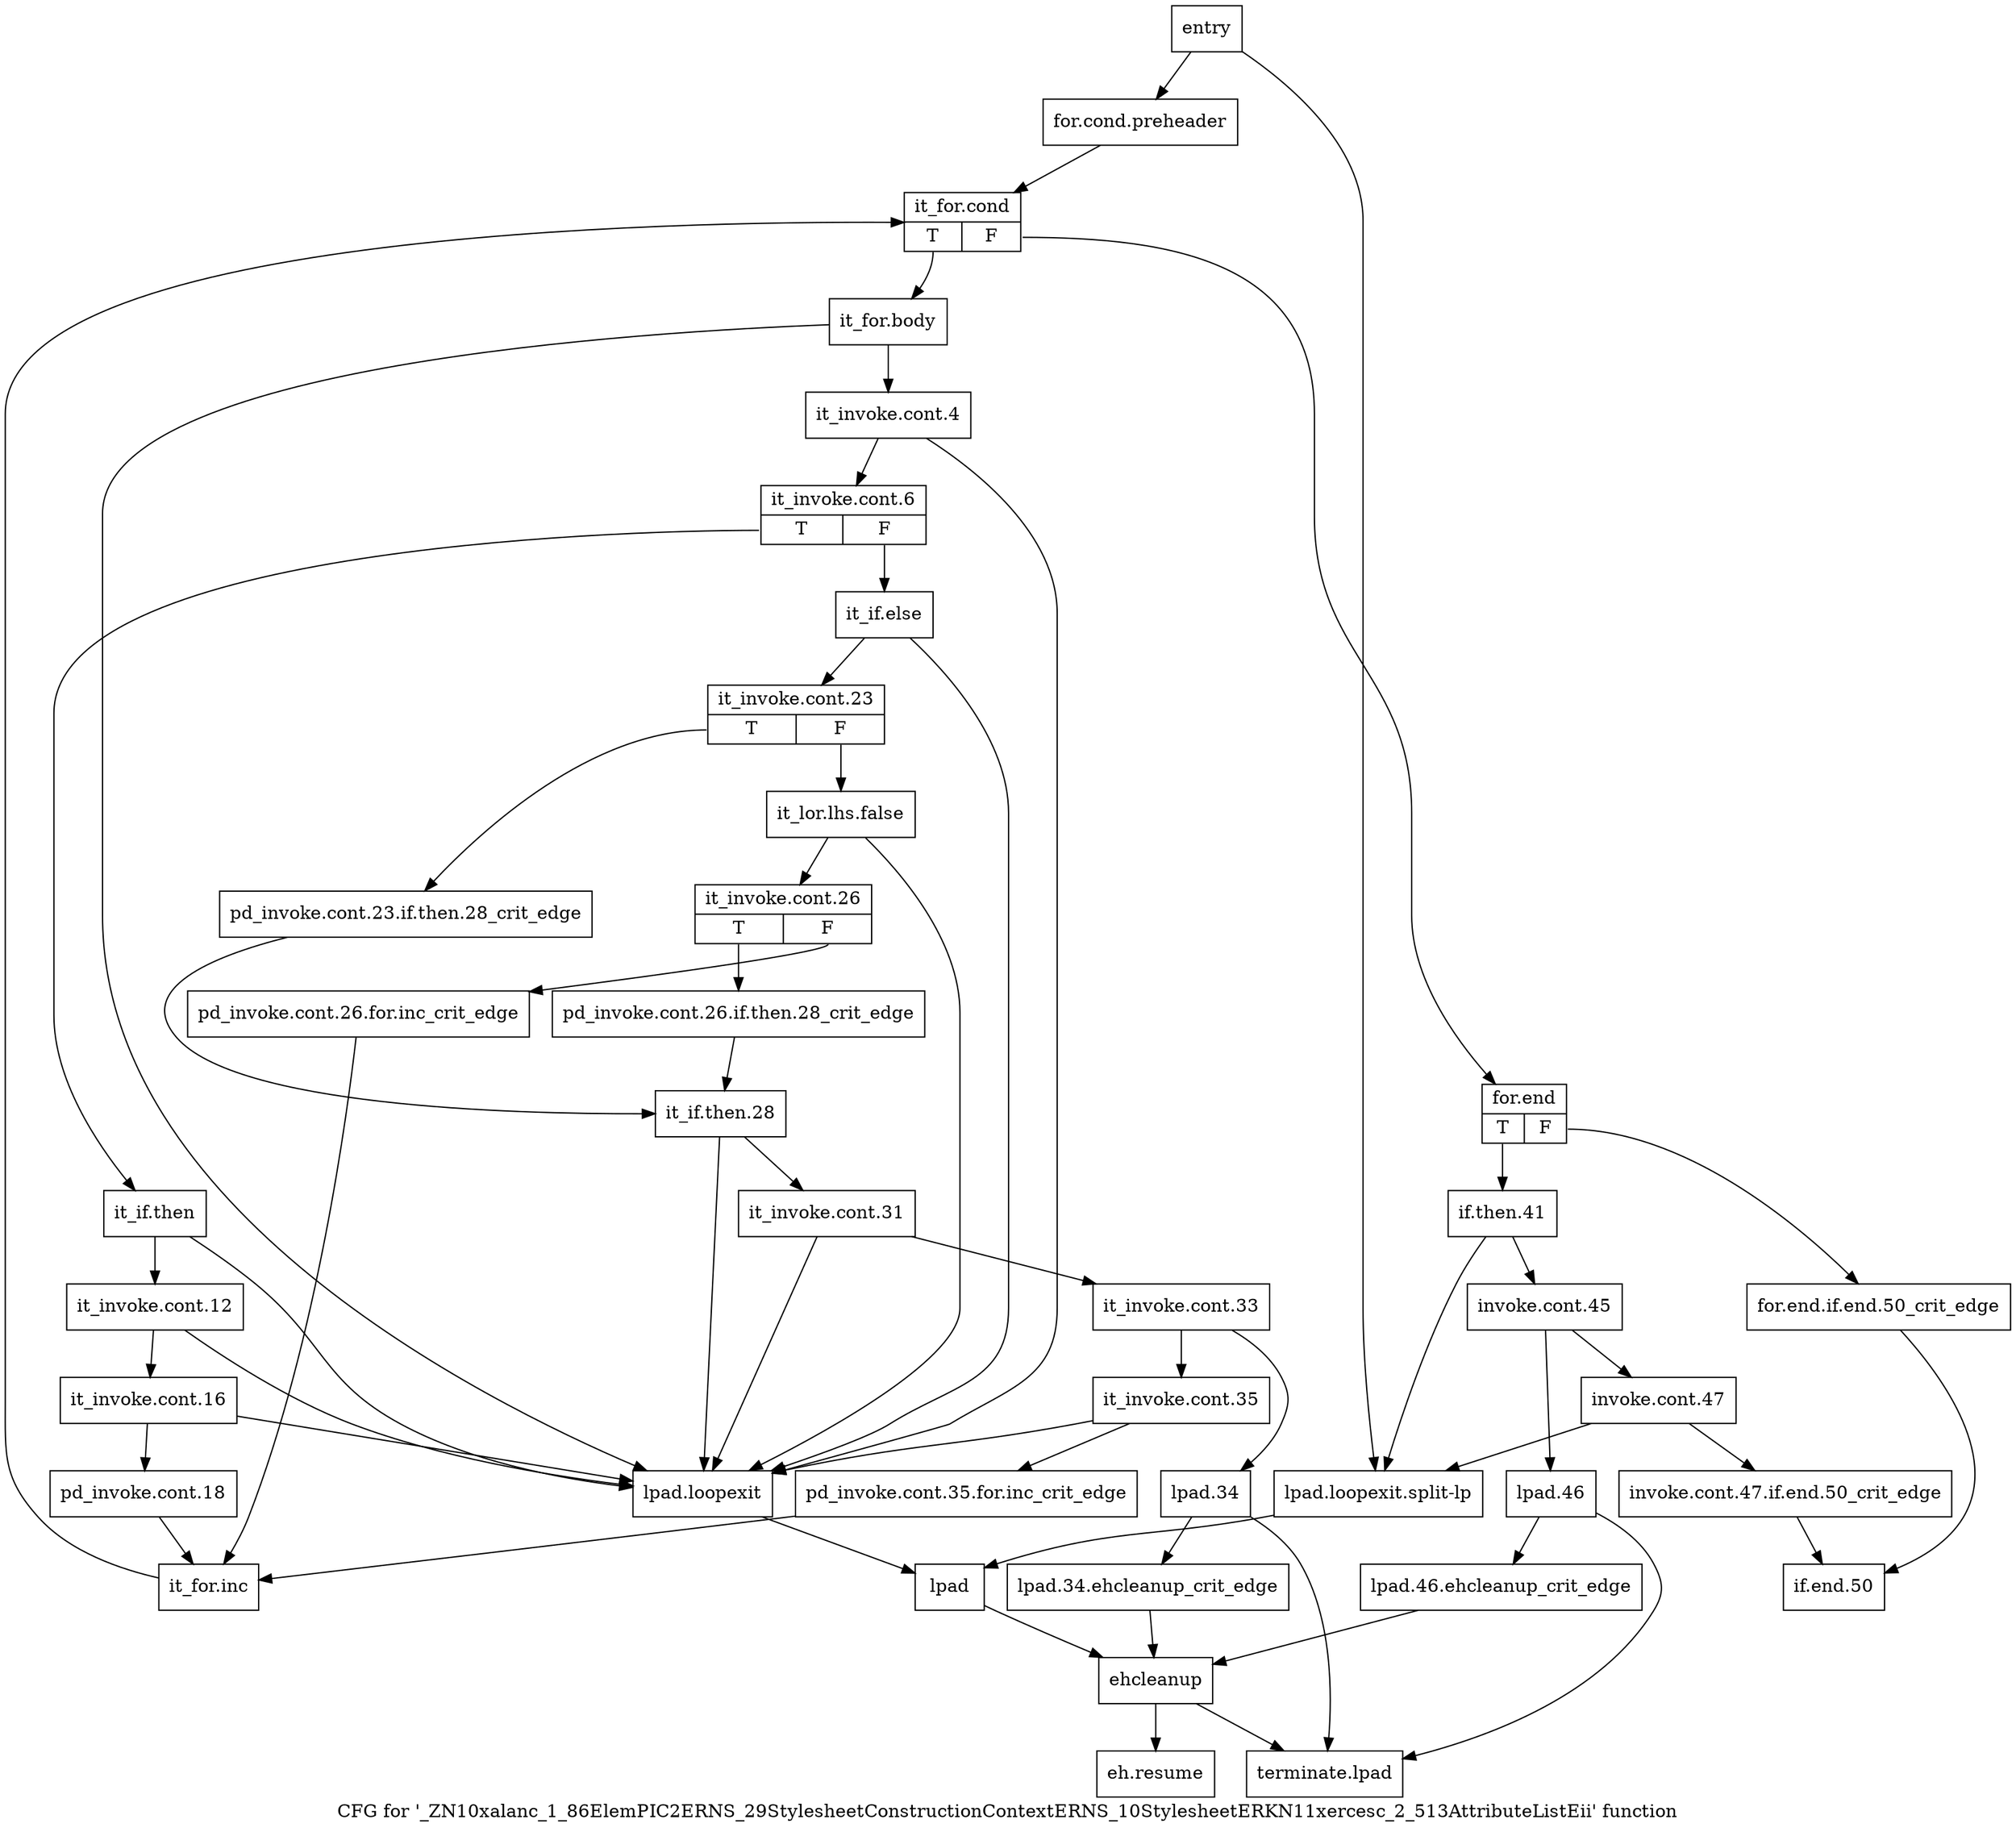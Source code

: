 digraph "CFG for '_ZN10xalanc_1_86ElemPIC2ERNS_29StylesheetConstructionContextERNS_10StylesheetERKN11xercesc_2_513AttributeListEii' function" {
	label="CFG for '_ZN10xalanc_1_86ElemPIC2ERNS_29StylesheetConstructionContextERNS_10StylesheetERKN11xercesc_2_513AttributeListEii' function";

	Node0x72e7d20 [shape=record,label="{entry}"];
	Node0x72e7d20 -> Node0x72e7d70;
	Node0x72e7d20 -> Node0x72e8090;
	Node0x72e7d70 [shape=record,label="{for.cond.preheader}"];
	Node0x72e7d70 -> Node0x72e7dc0;
	Node0x72e7dc0 [shape=record,label="{it_for.cond|{<s0>T|<s1>F}}"];
	Node0x72e7dc0:s0 -> Node0x72e7e10;
	Node0x72e7dc0:s1 -> Node0x72e85e0;
	Node0x72e7e10 [shape=record,label="{it_for.body}"];
	Node0x72e7e10 -> Node0x72e7e60;
	Node0x72e7e10 -> Node0x72e8040;
	Node0x72e7e60 [shape=record,label="{it_invoke.cont.4}"];
	Node0x72e7e60 -> Node0x72e7eb0;
	Node0x72e7e60 -> Node0x72e8040;
	Node0x72e7eb0 [shape=record,label="{it_invoke.cont.6|{<s0>T|<s1>F}}"];
	Node0x72e7eb0:s0 -> Node0x72e7f00;
	Node0x72e7eb0:s1 -> Node0x72e8130;
	Node0x72e7f00 [shape=record,label="{it_if.then}"];
	Node0x72e7f00 -> Node0x72e7f50;
	Node0x72e7f00 -> Node0x72e8040;
	Node0x72e7f50 [shape=record,label="{it_invoke.cont.12}"];
	Node0x72e7f50 -> Node0x72e7fa0;
	Node0x72e7f50 -> Node0x72e8040;
	Node0x72e7fa0 [shape=record,label="{it_invoke.cont.16}"];
	Node0x72e7fa0 -> Node0x72e7ff0;
	Node0x72e7fa0 -> Node0x72e8040;
	Node0x72e7ff0 [shape=record,label="{pd_invoke.cont.18}"];
	Node0x72e7ff0 -> Node0x72e8590;
	Node0x72e8040 [shape=record,label="{lpad.loopexit}"];
	Node0x72e8040 -> Node0x72e80e0;
	Node0x72e8090 [shape=record,label="{lpad.loopexit.split-lp}"];
	Node0x72e8090 -> Node0x72e80e0;
	Node0x72e80e0 [shape=record,label="{lpad}"];
	Node0x72e80e0 -> Node0x72e88b0;
	Node0x72e8130 [shape=record,label="{it_if.else}"];
	Node0x72e8130 -> Node0x72e8180;
	Node0x72e8130 -> Node0x72e8040;
	Node0x72e8180 [shape=record,label="{it_invoke.cont.23|{<s0>T|<s1>F}}"];
	Node0x72e8180:s0 -> Node0x72e81d0;
	Node0x72e8180:s1 -> Node0x72e8220;
	Node0x72e81d0 [shape=record,label="{pd_invoke.cont.23.if.then.28_crit_edge}"];
	Node0x72e81d0 -> Node0x72e8360;
	Node0x72e8220 [shape=record,label="{it_lor.lhs.false}"];
	Node0x72e8220 -> Node0x72e8270;
	Node0x72e8220 -> Node0x72e8040;
	Node0x72e8270 [shape=record,label="{it_invoke.cont.26|{<s0>T|<s1>F}}"];
	Node0x72e8270:s0 -> Node0x72e8310;
	Node0x72e8270:s1 -> Node0x72e82c0;
	Node0x72e82c0 [shape=record,label="{pd_invoke.cont.26.for.inc_crit_edge}"];
	Node0x72e82c0 -> Node0x72e8590;
	Node0x72e8310 [shape=record,label="{pd_invoke.cont.26.if.then.28_crit_edge}"];
	Node0x72e8310 -> Node0x72e8360;
	Node0x72e8360 [shape=record,label="{it_if.then.28}"];
	Node0x72e8360 -> Node0x72e83b0;
	Node0x72e8360 -> Node0x72e8040;
	Node0x72e83b0 [shape=record,label="{it_invoke.cont.31}"];
	Node0x72e83b0 -> Node0x72e8400;
	Node0x72e83b0 -> Node0x72e8040;
	Node0x72e8400 [shape=record,label="{it_invoke.cont.33}"];
	Node0x72e8400 -> Node0x72e8450;
	Node0x72e8400 -> Node0x72e84f0;
	Node0x72e8450 [shape=record,label="{it_invoke.cont.35}"];
	Node0x72e8450 -> Node0x72e84a0;
	Node0x72e8450 -> Node0x72e8040;
	Node0x72e84a0 [shape=record,label="{pd_invoke.cont.35.for.inc_crit_edge}"];
	Node0x72e84a0 -> Node0x72e8590;
	Node0x72e84f0 [shape=record,label="{lpad.34}"];
	Node0x72e84f0 -> Node0x72e8540;
	Node0x72e84f0 -> Node0x72e8950;
	Node0x72e8540 [shape=record,label="{lpad.34.ehcleanup_crit_edge}"];
	Node0x72e8540 -> Node0x72e88b0;
	Node0x72e8590 [shape=record,label="{it_for.inc}"];
	Node0x72e8590 -> Node0x72e7dc0;
	Node0x72e85e0 [shape=record,label="{for.end|{<s0>T|<s1>F}}"];
	Node0x72e85e0:s0 -> Node0x72e8680;
	Node0x72e85e0:s1 -> Node0x72e8630;
	Node0x72e8630 [shape=record,label="{for.end.if.end.50_crit_edge}"];
	Node0x72e8630 -> Node0x72e8860;
	Node0x72e8680 [shape=record,label="{if.then.41}"];
	Node0x72e8680 -> Node0x72e86d0;
	Node0x72e8680 -> Node0x72e8090;
	Node0x72e86d0 [shape=record,label="{invoke.cont.45}"];
	Node0x72e86d0 -> Node0x72e8720;
	Node0x72e86d0 -> Node0x72e87c0;
	Node0x72e8720 [shape=record,label="{invoke.cont.47}"];
	Node0x72e8720 -> Node0x72e8770;
	Node0x72e8720 -> Node0x72e8090;
	Node0x72e8770 [shape=record,label="{invoke.cont.47.if.end.50_crit_edge}"];
	Node0x72e8770 -> Node0x72e8860;
	Node0x72e87c0 [shape=record,label="{lpad.46}"];
	Node0x72e87c0 -> Node0x72e8810;
	Node0x72e87c0 -> Node0x72e8950;
	Node0x72e8810 [shape=record,label="{lpad.46.ehcleanup_crit_edge}"];
	Node0x72e8810 -> Node0x72e88b0;
	Node0x72e8860 [shape=record,label="{if.end.50}"];
	Node0x72e88b0 [shape=record,label="{ehcleanup}"];
	Node0x72e88b0 -> Node0x72e8900;
	Node0x72e88b0 -> Node0x72e8950;
	Node0x72e8900 [shape=record,label="{eh.resume}"];
	Node0x72e8950 [shape=record,label="{terminate.lpad}"];
}
